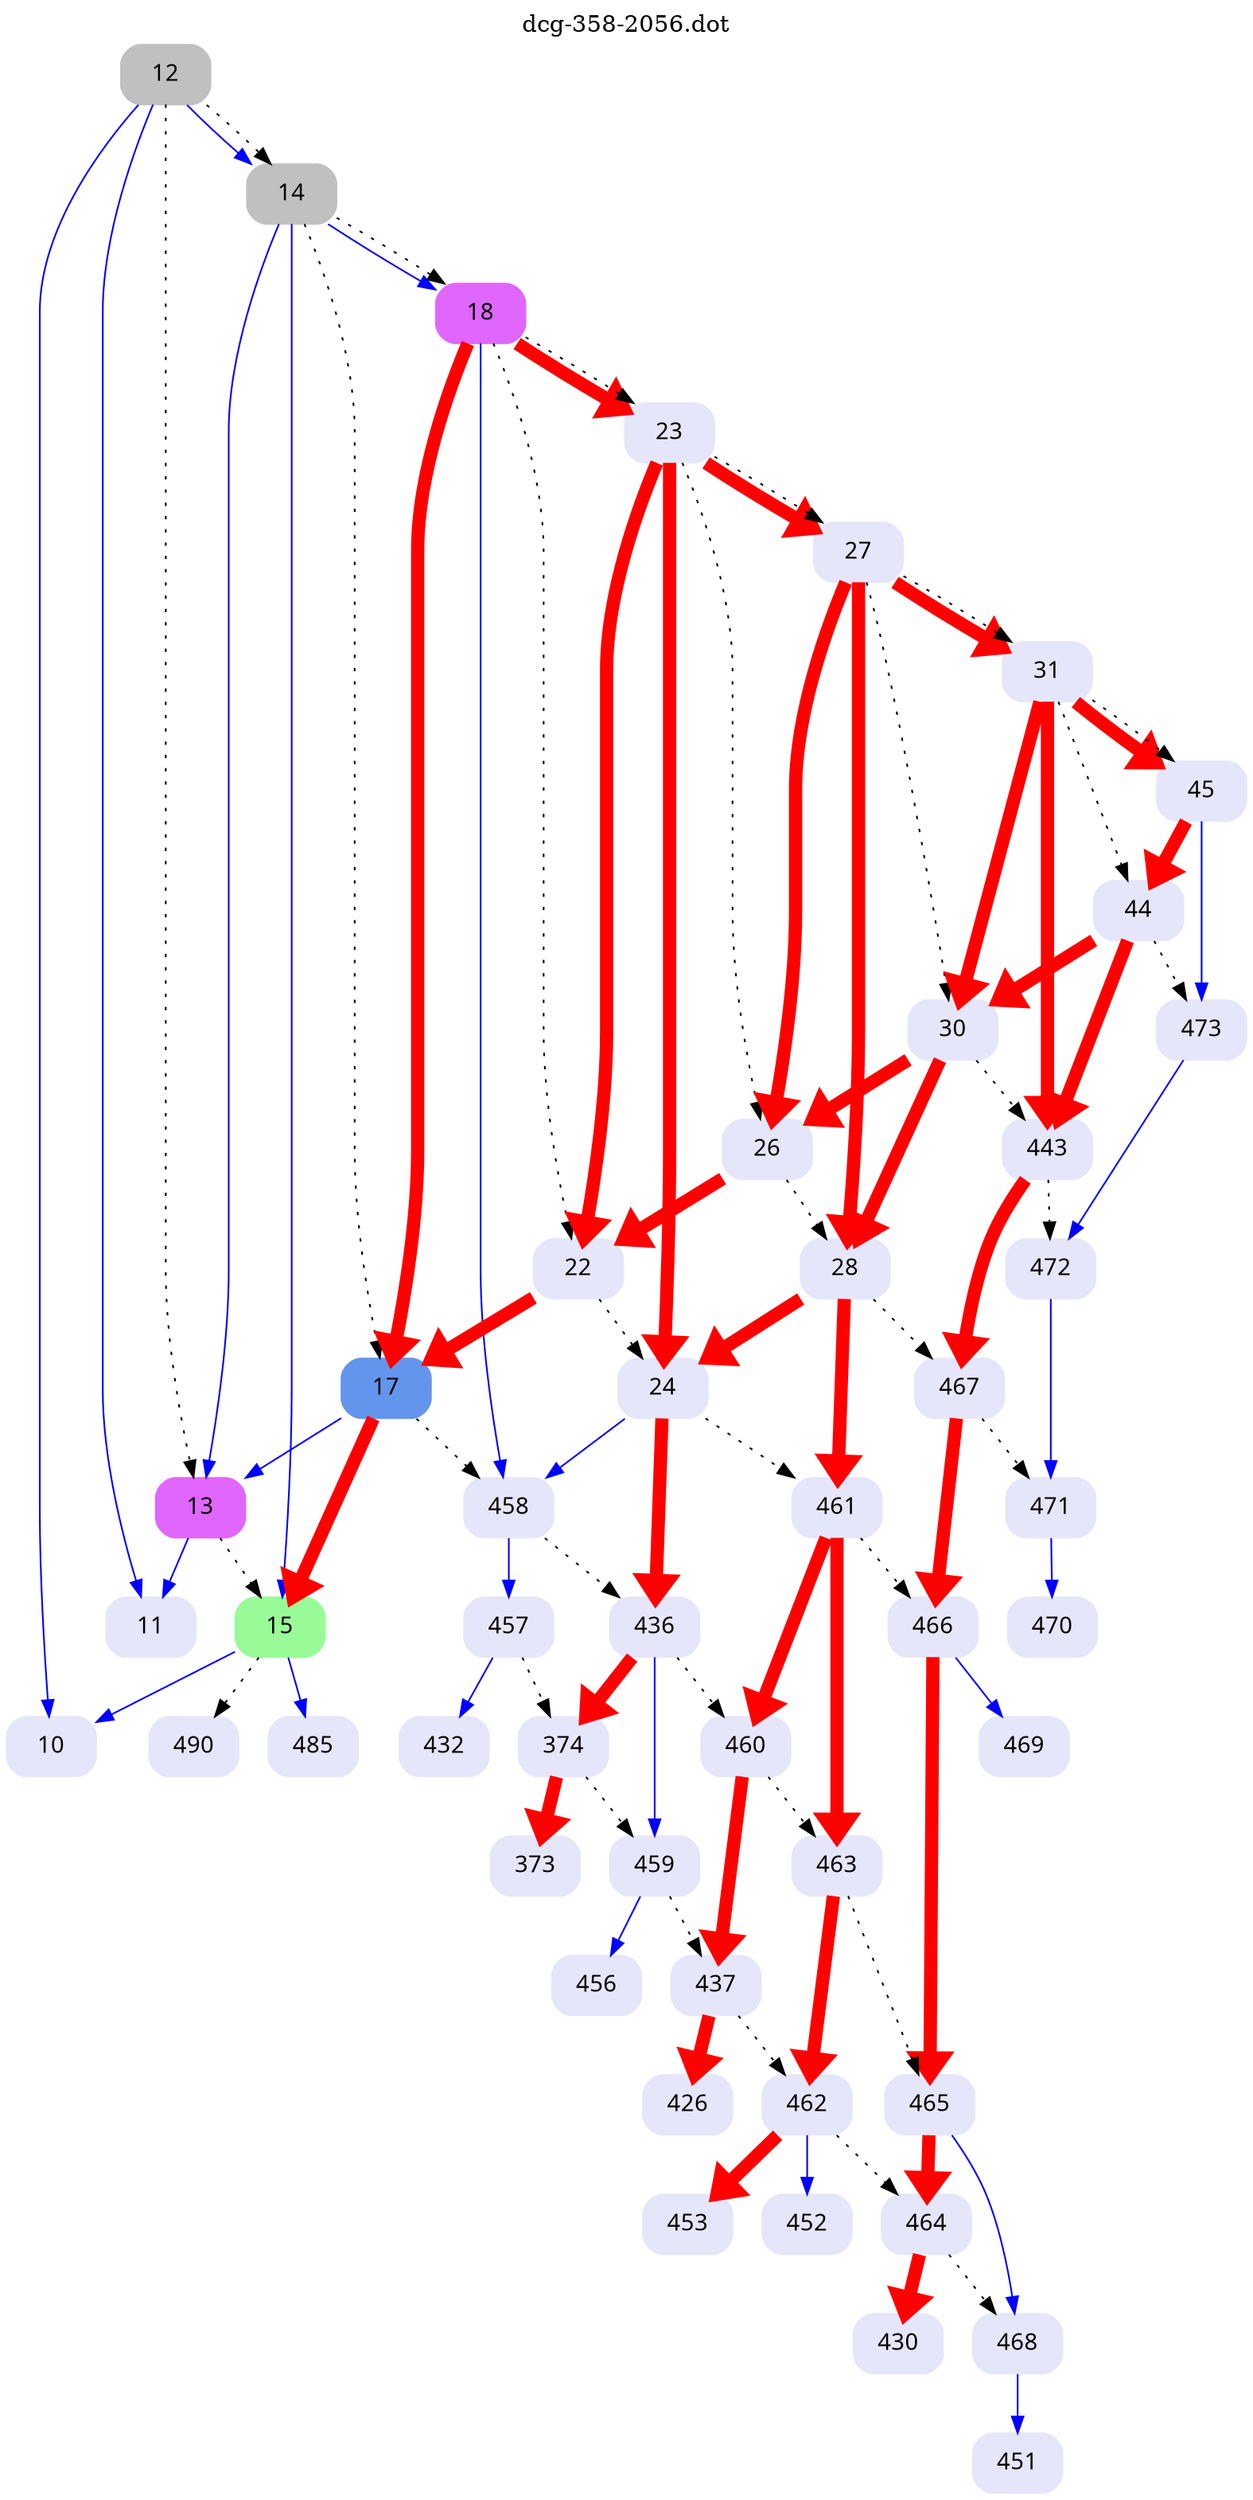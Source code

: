 digraph dcg_358 {
  labelloc="t";
  label="dcg-358-2056.dot";
  node [fontname="sans-serif"];
  node [shape=box style="rounded,filled"];
  n12 [label="12" color=grey];
  n12 -> n11 [color=blue penwidth=1];
  n12 -> n10 [color=blue penwidth=1];
  n12 -> n14 [color=blue penwidth=1];
  n12 -> n13 [style=dotted,label=""];
  n12 -> n14 [style=dotted,label=""];
  n14 [label="14" color=grey];
  n14 -> n13 [color=blue penwidth=1];
  n14 -> n15 [color=blue penwidth=1];
  n14 -> n18 [color=blue penwidth=1];
  n14 -> n17 [style=dotted,label=""];
  n14 -> n18 [style=dotted,label=""];
  n18 [label="18" color=mediumorchid1];
  n18 -> n17 [color=red penwidth=8];
  n18 -> n458 [color=blue penwidth=1];
  n18 -> n23 [color=red penwidth=8];
  n18 -> n22 [style=dotted,label=""];
  n18 -> n23 [style=dotted,label=""];
  n23 [label="23" color=lavender];
  n23 -> n22 [color=red penwidth=8];
  n23 -> n24 [color=red penwidth=8];
  n23 -> n27 [color=red penwidth=8];
  n23 -> n26 [style=dotted,label=""];
  n23 -> n27 [style=dotted,label=""];
  n27 [label="27" color=lavender];
  n27 -> n26 [color=red penwidth=8];
  n27 -> n28 [color=red penwidth=8];
  n27 -> n31 [color=red penwidth=8];
  n27 -> n30 [style=dotted,label=""];
  n27 -> n31 [style=dotted,label=""];
  n31 [label="31" color=lavender];
  n31 -> n30 [color=red penwidth=8];
  n31 -> n443 [color=red penwidth=8];
  n31 -> n45 [color=red penwidth=8];
  n31 -> n44 [style=dotted,label=""];
  n31 -> n45 [style=dotted,label=""];
  n45 [label="45" color=lavender];
  n45 -> n44 [color=red penwidth=8];
  n45 -> n473 [color=blue penwidth=1];
  n473 [label="473" color=lavender];
  n473 -> n472 [color=blue penwidth=1];
  n472 [label="472" color=lavender];
  n472 -> n471 [color=blue penwidth=1];
  n471 [label="471" color=lavender];
  n471 -> n470 [color=blue penwidth=1];
  n470 [label="470" color=lavender];
  n44 [label="44" color=lavender];
  n44 -> n30 [color=red penwidth=8];
  n44 -> n443 [color=red penwidth=8];
  n44 -> n473 [style=dotted,label=""];
  n443 [label="443" color=lavender];
  n443 -> n467 [color=red penwidth=8];
  n443 -> n472 [style=dotted,label=""];
  n467 [label="467" color=lavender];
  n467 -> n466 [color=red penwidth=8];
  n467 -> n471 [style=dotted,label=""];
  n466 [label="466" color=lavender];
  n466 -> n465 [color=red penwidth=8];
  n466 -> n469 [color=blue penwidth=1];
  n469 [label="469" color=lavender];
  n465 [label="465" color=lavender];
  n465 -> n464 [color=red penwidth=8];
  n465 -> n468 [color=blue penwidth=1];
  n468 [label="468" color=lavender];
  n468 -> n451 [color=blue penwidth=1];
  n451 [label="451" color=lavender];
  n464 [label="464" color=lavender];
  n464 -> n430 [color=red penwidth=8];
  n464 -> n468 [style=dotted,label=""];
  n430 [label="430" color=lavender];
  n30 [label="30" color=lavender];
  n30 -> n26 [color=red penwidth=8];
  n30 -> n28 [color=red penwidth=8];
  n30 -> n443 [style=dotted,label=""];
  n28 [label="28" color=lavender];
  n28 -> n24 [color=red penwidth=8];
  n28 -> n461 [color=red penwidth=8];
  n28 -> n467 [style=dotted,label=""];
  n461 [label="461" color=lavender];
  n461 -> n460 [color=red penwidth=8];
  n461 -> n463 [color=red penwidth=8];
  n461 -> n466 [style=dotted,label=""];
  n463 [label="463" color=lavender];
  n463 -> n462 [color=red penwidth=8];
  n463 -> n465 [style=dotted,label=""];
  n462 [label="462" color=lavender];
  n462 -> n453 [color=red penwidth=8];
  n462 -> n452 [color=blue penwidth=1];
  n462 -> n464 [style=dotted,label=""];
  n452 [label="452" color=lavender];
  n453 [label="453" color=lavender];
  n460 [label="460" color=lavender];
  n460 -> n437 [color=red penwidth=8];
  n460 -> n463 [style=dotted,label=""];
  n437 [label="437" color=lavender];
  n437 -> n426 [color=red penwidth=8];
  n437 -> n462 [style=dotted,label=""];
  n426 [label="426" color=lavender];
  n24 [label="24" color=lavender];
  n24 -> n458 [color=blue penwidth=1];
  n24 -> n436 [color=red penwidth=8];
  n24 -> n461 [style=dotted,label=""];
  n436 [label="436" color=lavender];
  n436 -> n374 [color=red penwidth=8];
  n436 -> n459 [color=blue penwidth=1];
  n436 -> n460 [style=dotted,label=""];
  n459 [label="459" color=lavender];
  n459 -> n456 [color=blue penwidth=1];
  n459 -> n437 [style=dotted,label=""];
  n456 [label="456" color=lavender];
  n374 [label="374" color=lavender];
  n374 -> n373 [color=red penwidth=8];
  n374 -> n459 [style=dotted,label=""];
  n373 [label="373" color=lavender];
  n458 [label="458" color=lavender];
  n458 -> n457 [color=blue penwidth=1];
  n458 -> n436 [style=dotted,label=""];
  n457 [label="457" color=lavender];
  n457 -> n432 [color=blue penwidth=1];
  n457 -> n374 [style=dotted,label=""];
  n432 [label="432" color=lavender];
  n26 [label="26" color=lavender];
  n26 -> n22 [color=red penwidth=8];
  n26 -> n28 [style=dotted,label=""];
  n22 [label="22" color=lavender];
  n22 -> n17 [color=red penwidth=8];
  n22 -> n24 [style=dotted,label=""];
  n17 [label="17" color=cornflowerblue];
  n17 -> n13 [color=blue penwidth=1];
  n17 -> n15 [color=red penwidth=8];
  n17 -> n458 [style=dotted,label=""];
  n15 [label="15" color=palegreen];
  n15 -> n10 [color=blue penwidth=1];
  n15 -> n485 [color=blue penwidth=1];
  n15 -> n490 [style=dotted,label=""];
  n485 [label="485" color=lavender];
  n10 [label="10" color=lavender];
  n490 [label="490" color=lavender];
  n13 [label="13" color=mediumorchid1];
  n13 -> n11 [color=blue penwidth=1];
  n13 -> n15 [style=dotted,label=""];
  n11 [label="11" color=lavender];
}
